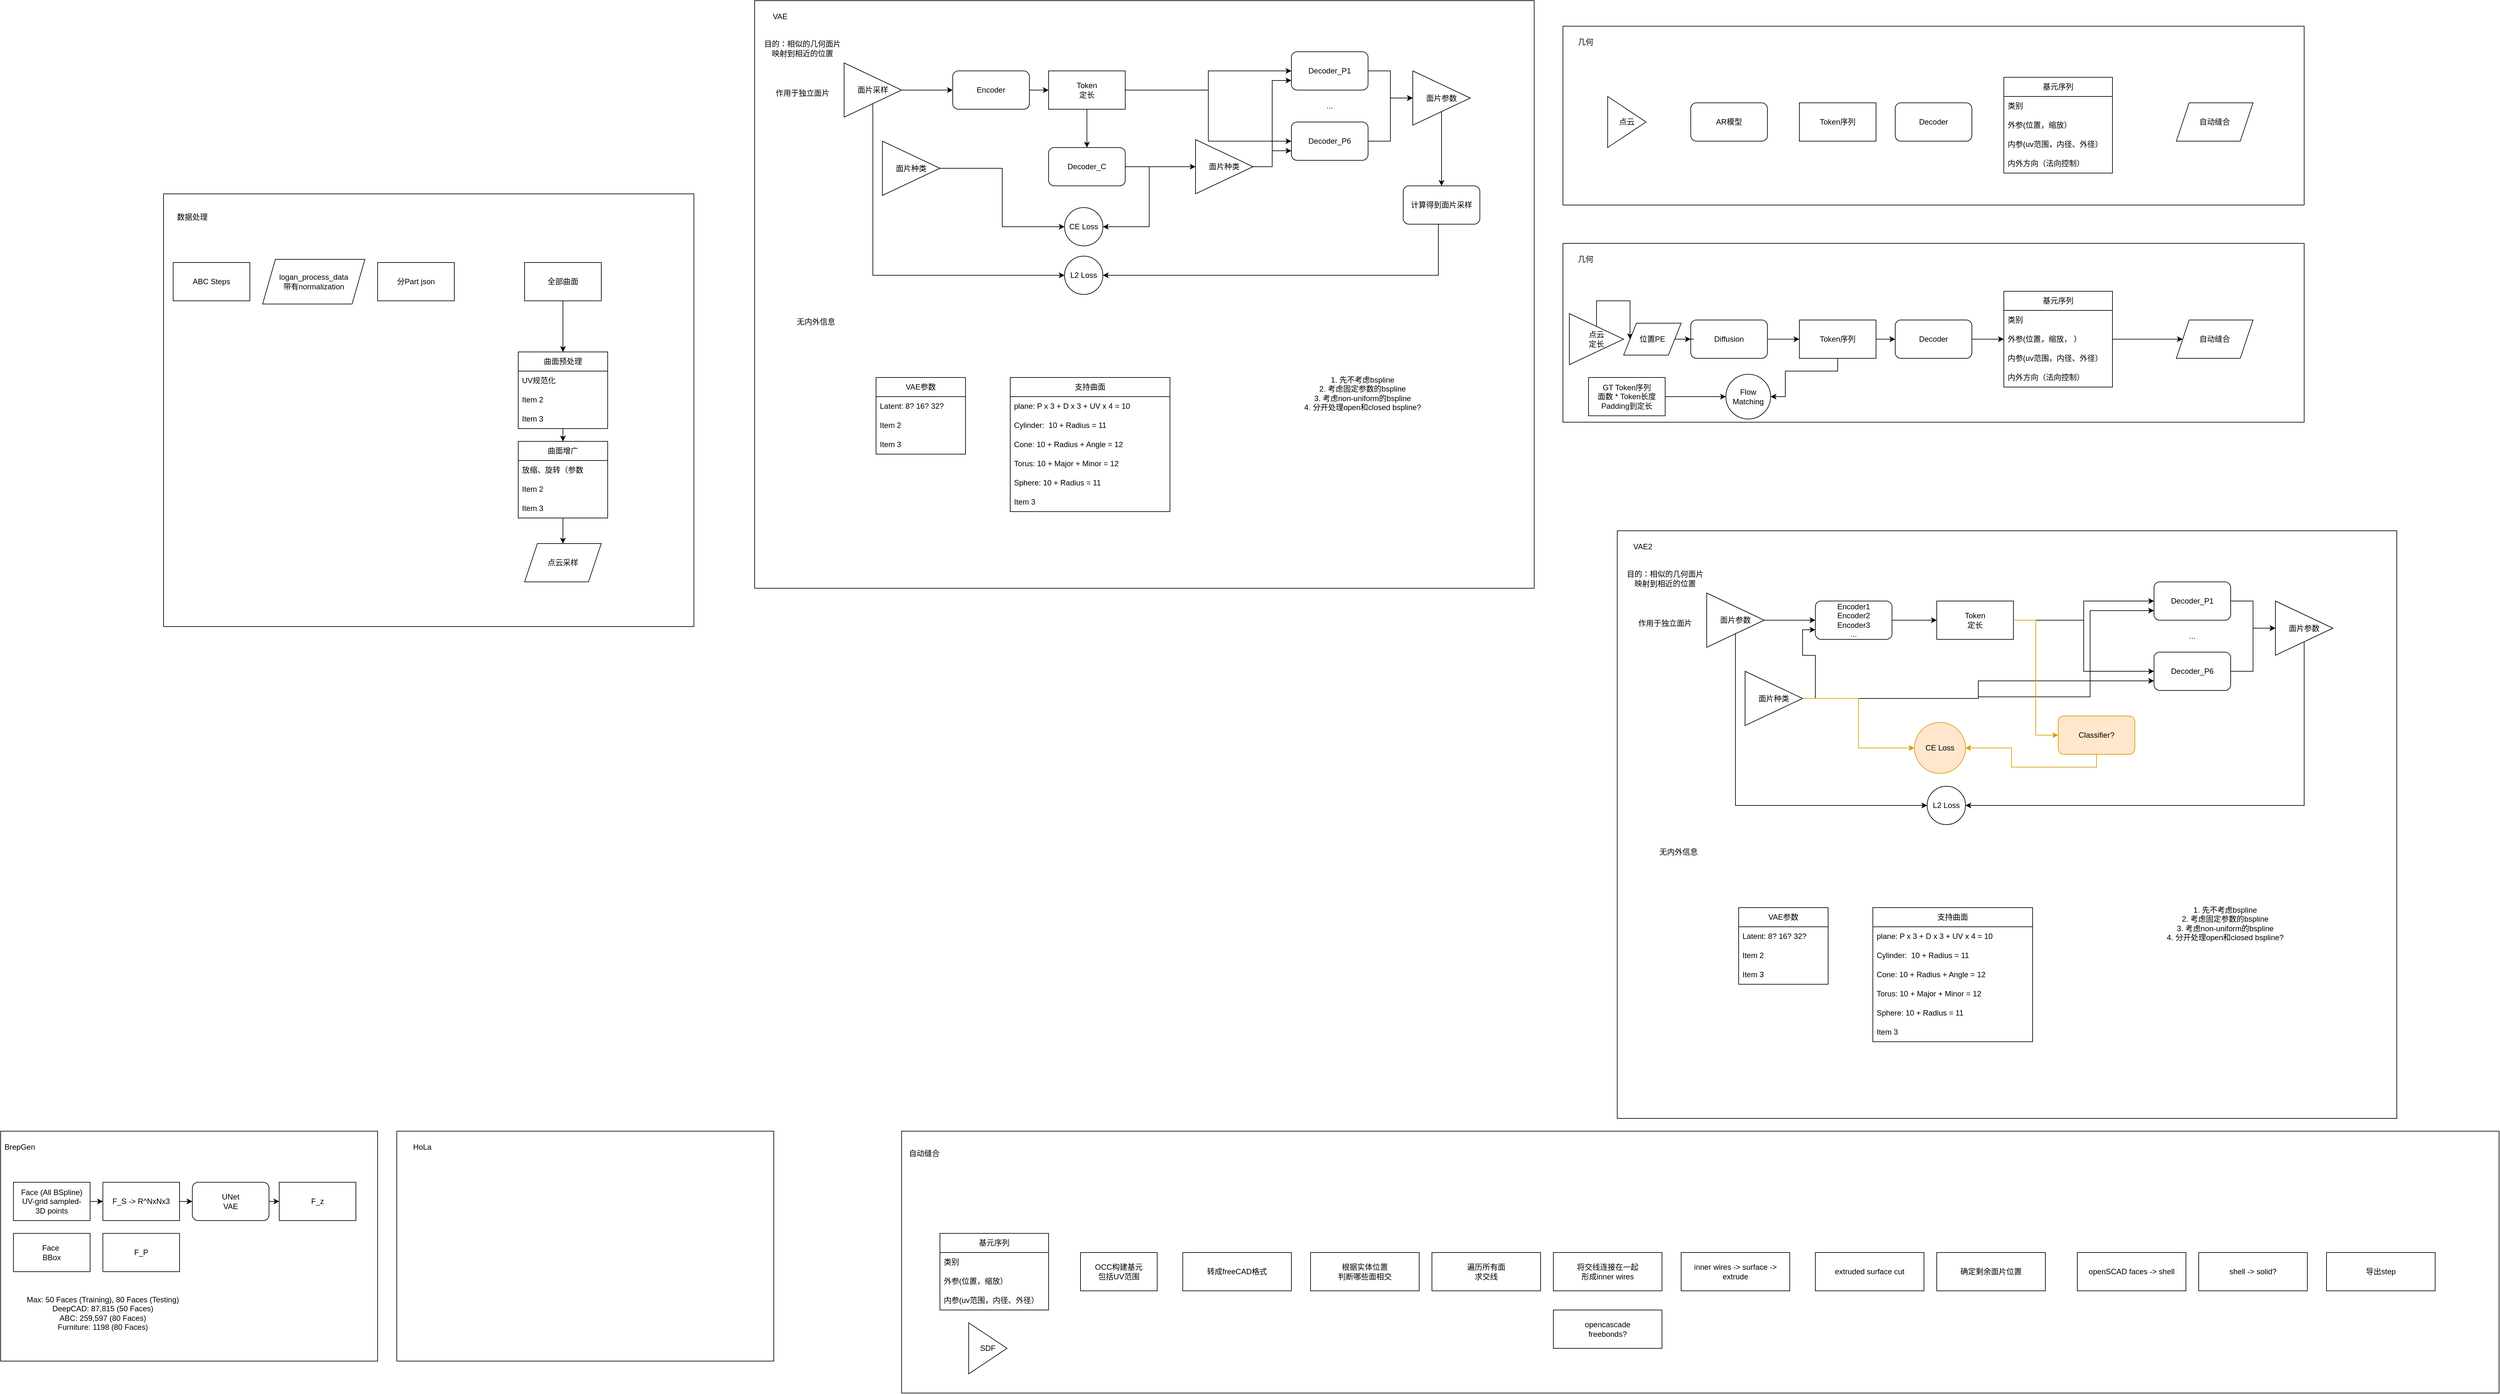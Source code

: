 <mxfile version="28.2.7">
  <diagram name="第 1 页" id="W3_UTTQ6PQ7SQEcw9UUB">
    <mxGraphModel dx="2241" dy="604" grid="1" gridSize="10" guides="1" tooltips="1" connect="1" arrows="1" fold="1" page="1" pageScale="1" pageWidth="1169" pageHeight="827" math="0" shadow="0">
      <root>
        <mxCell id="0" />
        <mxCell id="1" parent="0" />
        <mxCell id="Dz1xL2jXlpIdlorty98M-1" value="" style="rounded=0;whiteSpace=wrap;html=1;" parent="1" vertex="1">
          <mxGeometry x="330" y="1860" width="2500" height="410" as="geometry" />
        </mxCell>
        <mxCell id="BselB2HCNsnOihKKjxWQ-10" value="" style="rounded=0;whiteSpace=wrap;html=1;" parent="1" vertex="1">
          <mxGeometry x="1365" y="130" width="1160" height="280" as="geometry" />
        </mxCell>
        <mxCell id="BselB2HCNsnOihKKjxWQ-1" value="点云" style="triangle;whiteSpace=wrap;html=1;" parent="1" vertex="1">
          <mxGeometry x="1435" y="240" width="60" height="80" as="geometry" />
        </mxCell>
        <mxCell id="BselB2HCNsnOihKKjxWQ-2" value="AR模型" style="rounded=1;whiteSpace=wrap;html=1;" parent="1" vertex="1">
          <mxGeometry x="1565" y="250" width="120" height="60" as="geometry" />
        </mxCell>
        <mxCell id="BselB2HCNsnOihKKjxWQ-4" value="基元序列" style="swimlane;fontStyle=0;childLayout=stackLayout;horizontal=1;startSize=30;horizontalStack=0;resizeParent=1;resizeParentMax=0;resizeLast=0;collapsible=1;marginBottom=0;whiteSpace=wrap;html=1;swimlaneFillColor=none;" parent="1" vertex="1">
          <mxGeometry x="2055" y="210" width="170" height="150" as="geometry">
            <mxRectangle x="700" y="230" width="90" height="30" as="alternateBounds" />
          </mxGeometry>
        </mxCell>
        <mxCell id="BselB2HCNsnOihKKjxWQ-5" value="类别" style="text;strokeColor=none;fillColor=none;align=left;verticalAlign=middle;spacingLeft=4;spacingRight=4;overflow=hidden;points=[[0,0.5],[1,0.5]];portConstraint=eastwest;rotatable=0;whiteSpace=wrap;html=1;" parent="BselB2HCNsnOihKKjxWQ-4" vertex="1">
          <mxGeometry y="30" width="170" height="30" as="geometry" />
        </mxCell>
        <mxCell id="BselB2HCNsnOihKKjxWQ-6" value="外参(位置，缩放）" style="text;strokeColor=none;fillColor=none;align=left;verticalAlign=middle;spacingLeft=4;spacingRight=4;overflow=hidden;points=[[0,0.5],[1,0.5]];portConstraint=eastwest;rotatable=0;whiteSpace=wrap;html=1;" parent="BselB2HCNsnOihKKjxWQ-4" vertex="1">
          <mxGeometry y="60" width="170" height="30" as="geometry" />
        </mxCell>
        <mxCell id="BselB2HCNsnOihKKjxWQ-7" value="内参(uv范围，内径、外径）" style="text;strokeColor=none;fillColor=none;align=left;verticalAlign=middle;spacingLeft=4;spacingRight=4;overflow=hidden;points=[[0,0.5],[1,0.5]];portConstraint=eastwest;rotatable=0;whiteSpace=wrap;html=1;" parent="BselB2HCNsnOihKKjxWQ-4" vertex="1">
          <mxGeometry y="90" width="170" height="30" as="geometry" />
        </mxCell>
        <mxCell id="BselB2HCNsnOihKKjxWQ-24" value="内外方向（法向控制）" style="text;strokeColor=none;fillColor=none;align=left;verticalAlign=middle;spacingLeft=4;spacingRight=4;overflow=hidden;points=[[0,0.5],[1,0.5]];portConstraint=eastwest;rotatable=0;whiteSpace=wrap;html=1;" parent="BselB2HCNsnOihKKjxWQ-4" vertex="1">
          <mxGeometry y="120" width="170" height="30" as="geometry" />
        </mxCell>
        <mxCell id="BselB2HCNsnOihKKjxWQ-8" value="Token序列" style="whiteSpace=wrap;html=1;" parent="1" vertex="1">
          <mxGeometry x="1735" y="250" width="120" height="60" as="geometry" />
        </mxCell>
        <mxCell id="BselB2HCNsnOihKKjxWQ-9" value="Decoder" style="rounded=1;whiteSpace=wrap;html=1;" parent="1" vertex="1">
          <mxGeometry x="1885" y="250" width="120" height="60" as="geometry" />
        </mxCell>
        <mxCell id="BselB2HCNsnOihKKjxWQ-11" value="几何" style="text;html=1;align=center;verticalAlign=middle;resizable=0;points=[];autosize=1;strokeColor=none;fillColor=none;" parent="1" vertex="1">
          <mxGeometry x="1375" y="140" width="50" height="30" as="geometry" />
        </mxCell>
        <mxCell id="BselB2HCNsnOihKKjxWQ-14" value="基元序列" style="swimlane;fontStyle=0;childLayout=stackLayout;horizontal=1;startSize=30;horizontalStack=0;resizeParent=1;resizeParentMax=0;resizeLast=0;collapsible=1;marginBottom=0;whiteSpace=wrap;html=1;" parent="1" vertex="1">
          <mxGeometry x="390" y="2020" width="170" height="120" as="geometry" />
        </mxCell>
        <mxCell id="BselB2HCNsnOihKKjxWQ-15" value="类别" style="text;strokeColor=none;fillColor=none;align=left;verticalAlign=middle;spacingLeft=4;spacingRight=4;overflow=hidden;points=[[0,0.5],[1,0.5]];portConstraint=eastwest;rotatable=0;whiteSpace=wrap;html=1;" parent="BselB2HCNsnOihKKjxWQ-14" vertex="1">
          <mxGeometry y="30" width="170" height="30" as="geometry" />
        </mxCell>
        <mxCell id="BselB2HCNsnOihKKjxWQ-16" value="外参(位置，缩放）" style="text;strokeColor=none;fillColor=none;align=left;verticalAlign=middle;spacingLeft=4;spacingRight=4;overflow=hidden;points=[[0,0.5],[1,0.5]];portConstraint=eastwest;rotatable=0;whiteSpace=wrap;html=1;" parent="BselB2HCNsnOihKKjxWQ-14" vertex="1">
          <mxGeometry y="60" width="170" height="30" as="geometry" />
        </mxCell>
        <mxCell id="BselB2HCNsnOihKKjxWQ-17" value="内参(uv范围，内径、外径）" style="text;strokeColor=none;fillColor=none;align=left;verticalAlign=middle;spacingLeft=4;spacingRight=4;overflow=hidden;points=[[0,0.5],[1,0.5]];portConstraint=eastwest;rotatable=0;whiteSpace=wrap;html=1;" parent="BselB2HCNsnOihKKjxWQ-14" vertex="1">
          <mxGeometry y="90" width="170" height="30" as="geometry" />
        </mxCell>
        <mxCell id="BselB2HCNsnOihKKjxWQ-27" value="自动缝合" style="shape=parallelogram;perimeter=parallelogramPerimeter;whiteSpace=wrap;html=1;fixedSize=1;" parent="1" vertex="1">
          <mxGeometry x="2325" y="250" width="120" height="60" as="geometry" />
        </mxCell>
        <mxCell id="Dz1xL2jXlpIdlorty98M-2" value="自动缝合" style="text;html=1;align=center;verticalAlign=middle;resizable=0;points=[];autosize=1;strokeColor=none;fillColor=none;" parent="1" vertex="1">
          <mxGeometry x="330" y="1880" width="70" height="30" as="geometry" />
        </mxCell>
        <mxCell id="Dz1xL2jXlpIdlorty98M-4" value="OCC构建基元&lt;div&gt;包括UV范围&lt;/div&gt;" style="rounded=0;whiteSpace=wrap;html=1;" parent="1" vertex="1">
          <mxGeometry x="610" y="2050" width="120" height="60" as="geometry" />
        </mxCell>
        <mxCell id="Dz1xL2jXlpIdlorty98M-5" value="转成freeCAD格式" style="rounded=0;whiteSpace=wrap;html=1;" parent="1" vertex="1">
          <mxGeometry x="770" y="2050" width="170" height="60" as="geometry" />
        </mxCell>
        <mxCell id="Dz1xL2jXlpIdlorty98M-6" value="根据实体位置&lt;div&gt;判断哪些面相交&lt;/div&gt;" style="rounded=0;whiteSpace=wrap;html=1;" parent="1" vertex="1">
          <mxGeometry x="970" y="2050" width="170" height="60" as="geometry" />
        </mxCell>
        <mxCell id="Dz1xL2jXlpIdlorty98M-7" value="遍历所有面&lt;div&gt;求交线&lt;/div&gt;" style="rounded=0;whiteSpace=wrap;html=1;" parent="1" vertex="1">
          <mxGeometry x="1160" y="2050" width="170" height="60" as="geometry" />
        </mxCell>
        <mxCell id="Dz1xL2jXlpIdlorty98M-8" value="将交线连接在一起&lt;div&gt;形成inner wires&lt;/div&gt;" style="rounded=0;whiteSpace=wrap;html=1;" parent="1" vertex="1">
          <mxGeometry x="1350" y="2050" width="170" height="60" as="geometry" />
        </mxCell>
        <mxCell id="Dz1xL2jXlpIdlorty98M-9" value="openSCAD faces -&amp;gt; shell" style="rounded=0;whiteSpace=wrap;html=1;" parent="1" vertex="1">
          <mxGeometry x="2170" y="2050" width="170" height="60" as="geometry" />
        </mxCell>
        <mxCell id="Dz1xL2jXlpIdlorty98M-10" value="shell -&amp;gt; solid?" style="rounded=0;whiteSpace=wrap;html=1;" parent="1" vertex="1">
          <mxGeometry x="2360" y="2050" width="170" height="60" as="geometry" />
        </mxCell>
        <mxCell id="Dz1xL2jXlpIdlorty98M-11" value="导出step" style="rounded=0;whiteSpace=wrap;html=1;" parent="1" vertex="1">
          <mxGeometry x="2560" y="2050" width="170" height="60" as="geometry" />
        </mxCell>
        <mxCell id="43Lu1swzMmdwhKiUgGnW-1" value="inner wires -&amp;gt; surface -&amp;gt; extrude" style="rounded=0;whiteSpace=wrap;html=1;" parent="1" vertex="1">
          <mxGeometry x="1550" y="2050" width="170" height="60" as="geometry" />
        </mxCell>
        <mxCell id="43Lu1swzMmdwhKiUgGnW-2" value="extruded surface cut" style="rounded=0;whiteSpace=wrap;html=1;" parent="1" vertex="1">
          <mxGeometry x="1760" y="2050" width="170" height="60" as="geometry" />
        </mxCell>
        <mxCell id="43Lu1swzMmdwhKiUgGnW-3" value="确定剩余面片位置" style="rounded=0;whiteSpace=wrap;html=1;" parent="1" vertex="1">
          <mxGeometry x="1950" y="2050" width="170" height="60" as="geometry" />
        </mxCell>
        <mxCell id="43Lu1swzMmdwhKiUgGnW-4" value="" style="rounded=0;whiteSpace=wrap;html=1;" parent="1" vertex="1">
          <mxGeometry x="1365" y="470" width="1160" height="280" as="geometry" />
        </mxCell>
        <mxCell id="43Lu1swzMmdwhKiUgGnW-58" style="edgeStyle=orthogonalEdgeStyle;rounded=0;orthogonalLoop=1;jettySize=auto;html=1;entryX=0;entryY=0.5;entryDx=0;entryDy=0;" parent="1" source="43Lu1swzMmdwhKiUgGnW-5" target="43Lu1swzMmdwhKiUgGnW-56" edge="1">
          <mxGeometry relative="1" as="geometry" />
        </mxCell>
        <mxCell id="43Lu1swzMmdwhKiUgGnW-5" value="点云&lt;div&gt;定长&lt;/div&gt;" style="triangle;whiteSpace=wrap;html=1;" parent="1" vertex="1">
          <mxGeometry x="1375" y="580" width="85" height="80" as="geometry" />
        </mxCell>
        <mxCell id="43Lu1swzMmdwhKiUgGnW-60" style="edgeStyle=orthogonalEdgeStyle;rounded=0;orthogonalLoop=1;jettySize=auto;html=1;entryX=0;entryY=0.5;entryDx=0;entryDy=0;" parent="1" source="43Lu1swzMmdwhKiUgGnW-6" target="43Lu1swzMmdwhKiUgGnW-13" edge="1">
          <mxGeometry relative="1" as="geometry" />
        </mxCell>
        <mxCell id="43Lu1swzMmdwhKiUgGnW-6" value="Diffusion" style="rounded=1;whiteSpace=wrap;html=1;" parent="1" vertex="1">
          <mxGeometry x="1565" y="590" width="120" height="60" as="geometry" />
        </mxCell>
        <mxCell id="43Lu1swzMmdwhKiUgGnW-7" value="基元序列" style="swimlane;fontStyle=0;childLayout=stackLayout;horizontal=1;startSize=30;horizontalStack=0;resizeParent=1;resizeParentMax=0;resizeLast=0;collapsible=1;marginBottom=0;whiteSpace=wrap;html=1;swimlaneFillColor=none;" parent="1" vertex="1">
          <mxGeometry x="2055" y="545" width="170" height="150" as="geometry">
            <mxRectangle x="700" y="230" width="90" height="30" as="alternateBounds" />
          </mxGeometry>
        </mxCell>
        <mxCell id="43Lu1swzMmdwhKiUgGnW-8" value="类别" style="text;strokeColor=none;fillColor=none;align=left;verticalAlign=middle;spacingLeft=4;spacingRight=4;overflow=hidden;points=[[0,0.5],[1,0.5]];portConstraint=eastwest;rotatable=0;whiteSpace=wrap;html=1;" parent="43Lu1swzMmdwhKiUgGnW-7" vertex="1">
          <mxGeometry y="30" width="170" height="30" as="geometry" />
        </mxCell>
        <mxCell id="43Lu1swzMmdwhKiUgGnW-9" value="外参(位置，缩放， ）" style="text;strokeColor=none;fillColor=none;align=left;verticalAlign=middle;spacingLeft=4;spacingRight=4;overflow=hidden;points=[[0,0.5],[1,0.5]];portConstraint=eastwest;rotatable=0;whiteSpace=wrap;html=1;" parent="43Lu1swzMmdwhKiUgGnW-7" vertex="1">
          <mxGeometry y="60" width="170" height="30" as="geometry" />
        </mxCell>
        <mxCell id="43Lu1swzMmdwhKiUgGnW-10" value="内参(uv范围，内径、外径）" style="text;strokeColor=none;fillColor=none;align=left;verticalAlign=middle;spacingLeft=4;spacingRight=4;overflow=hidden;points=[[0,0.5],[1,0.5]];portConstraint=eastwest;rotatable=0;whiteSpace=wrap;html=1;" parent="43Lu1swzMmdwhKiUgGnW-7" vertex="1">
          <mxGeometry y="90" width="170" height="30" as="geometry" />
        </mxCell>
        <mxCell id="43Lu1swzMmdwhKiUgGnW-11" value="内外方向（法向控制）" style="text;strokeColor=none;fillColor=none;align=left;verticalAlign=middle;spacingLeft=4;spacingRight=4;overflow=hidden;points=[[0,0.5],[1,0.5]];portConstraint=eastwest;rotatable=0;whiteSpace=wrap;html=1;" parent="43Lu1swzMmdwhKiUgGnW-7" vertex="1">
          <mxGeometry y="120" width="170" height="30" as="geometry" />
        </mxCell>
        <mxCell id="43Lu1swzMmdwhKiUgGnW-55" style="edgeStyle=orthogonalEdgeStyle;rounded=0;orthogonalLoop=1;jettySize=auto;html=1;entryX=1;entryY=0.5;entryDx=0;entryDy=0;" parent="1" source="43Lu1swzMmdwhKiUgGnW-13" target="43Lu1swzMmdwhKiUgGnW-53" edge="1">
          <mxGeometry relative="1" as="geometry">
            <Array as="points">
              <mxPoint x="1795" y="670" />
              <mxPoint x="1713" y="670" />
              <mxPoint x="1713" y="710" />
            </Array>
          </mxGeometry>
        </mxCell>
        <mxCell id="43Lu1swzMmdwhKiUgGnW-61" style="edgeStyle=orthogonalEdgeStyle;rounded=0;orthogonalLoop=1;jettySize=auto;html=1;" parent="1" source="43Lu1swzMmdwhKiUgGnW-13" target="43Lu1swzMmdwhKiUgGnW-14" edge="1">
          <mxGeometry relative="1" as="geometry" />
        </mxCell>
        <mxCell id="43Lu1swzMmdwhKiUgGnW-13" value="Token序列" style="whiteSpace=wrap;html=1;" parent="1" vertex="1">
          <mxGeometry x="1735" y="590" width="120" height="60" as="geometry" />
        </mxCell>
        <mxCell id="43Lu1swzMmdwhKiUgGnW-62" style="edgeStyle=orthogonalEdgeStyle;rounded=0;orthogonalLoop=1;jettySize=auto;html=1;entryX=0;entryY=0.5;entryDx=0;entryDy=0;" parent="1" source="43Lu1swzMmdwhKiUgGnW-14" target="43Lu1swzMmdwhKiUgGnW-9" edge="1">
          <mxGeometry relative="1" as="geometry" />
        </mxCell>
        <mxCell id="43Lu1swzMmdwhKiUgGnW-14" value="Decoder" style="rounded=1;whiteSpace=wrap;html=1;" parent="1" vertex="1">
          <mxGeometry x="1885" y="590" width="120" height="60" as="geometry" />
        </mxCell>
        <mxCell id="43Lu1swzMmdwhKiUgGnW-15" value="几何" style="text;html=1;align=center;verticalAlign=middle;resizable=0;points=[];autosize=1;strokeColor=none;fillColor=none;" parent="1" vertex="1">
          <mxGeometry x="1375" y="480" width="50" height="30" as="geometry" />
        </mxCell>
        <mxCell id="43Lu1swzMmdwhKiUgGnW-16" value="自动缝合" style="shape=parallelogram;perimeter=parallelogramPerimeter;whiteSpace=wrap;html=1;fixedSize=1;" parent="1" vertex="1">
          <mxGeometry x="2325" y="590" width="120" height="60" as="geometry" />
        </mxCell>
        <mxCell id="43Lu1swzMmdwhKiUgGnW-17" value="" style="rounded=0;whiteSpace=wrap;html=1;" parent="1" vertex="1">
          <mxGeometry x="100" y="90" width="1220" height="920" as="geometry" />
        </mxCell>
        <mxCell id="43Lu1swzMmdwhKiUgGnW-18" value="VAE" style="text;html=1;whiteSpace=wrap;strokeColor=none;fillColor=none;align=center;verticalAlign=middle;rounded=0;" parent="1" vertex="1">
          <mxGeometry x="110" y="100" width="60" height="30" as="geometry" />
        </mxCell>
        <mxCell id="43Lu1swzMmdwhKiUgGnW-19" value="目的：相似的几何面片映射到相近的位置" style="text;html=1;whiteSpace=wrap;strokeColor=none;fillColor=none;align=center;verticalAlign=middle;rounded=0;" parent="1" vertex="1">
          <mxGeometry x="110" y="150" width="130" height="30" as="geometry" />
        </mxCell>
        <mxCell id="43Lu1swzMmdwhKiUgGnW-20" value="作用于独立面片" style="text;html=1;whiteSpace=wrap;strokeColor=none;fillColor=none;align=center;verticalAlign=middle;rounded=0;" parent="1" vertex="1">
          <mxGeometry x="110" y="220" width="130" height="30" as="geometry" />
        </mxCell>
        <mxCell id="43Lu1swzMmdwhKiUgGnW-43" style="edgeStyle=orthogonalEdgeStyle;rounded=0;orthogonalLoop=1;jettySize=auto;html=1;entryX=0;entryY=0.5;entryDx=0;entryDy=0;" parent="1" source="43Lu1swzMmdwhKiUgGnW-21" target="43Lu1swzMmdwhKiUgGnW-23" edge="1">
          <mxGeometry relative="1" as="geometry" />
        </mxCell>
        <mxCell id="43Lu1swzMmdwhKiUgGnW-48" style="edgeStyle=orthogonalEdgeStyle;rounded=0;orthogonalLoop=1;jettySize=auto;html=1;entryX=0;entryY=0.5;entryDx=0;entryDy=0;" parent="1" source="43Lu1swzMmdwhKiUgGnW-21" target="43Lu1swzMmdwhKiUgGnW-47" edge="1">
          <mxGeometry relative="1" as="geometry">
            <Array as="points">
              <mxPoint x="285" y="520" />
            </Array>
          </mxGeometry>
        </mxCell>
        <mxCell id="43Lu1swzMmdwhKiUgGnW-21" value="面片采样" style="triangle;whiteSpace=wrap;html=1;" parent="1" vertex="1">
          <mxGeometry x="240" y="187.5" width="90" height="85" as="geometry" />
        </mxCell>
        <mxCell id="43Lu1swzMmdwhKiUgGnW-45" style="edgeStyle=orthogonalEdgeStyle;rounded=0;orthogonalLoop=1;jettySize=auto;html=1;entryX=0;entryY=0.5;entryDx=0;entryDy=0;" parent="1" source="43Lu1swzMmdwhKiUgGnW-22" target="43Lu1swzMmdwhKiUgGnW-44" edge="1">
          <mxGeometry relative="1" as="geometry" />
        </mxCell>
        <mxCell id="43Lu1swzMmdwhKiUgGnW-22" value="面片种类" style="triangle;whiteSpace=wrap;html=1;" parent="1" vertex="1">
          <mxGeometry x="300" y="310" width="90" height="85" as="geometry" />
        </mxCell>
        <mxCell id="43Lu1swzMmdwhKiUgGnW-51" style="edgeStyle=orthogonalEdgeStyle;rounded=0;orthogonalLoop=1;jettySize=auto;html=1;exitX=1;exitY=0.5;exitDx=0;exitDy=0;entryX=0;entryY=0.5;entryDx=0;entryDy=0;" parent="1" source="43Lu1swzMmdwhKiUgGnW-23" target="43Lu1swzMmdwhKiUgGnW-24" edge="1">
          <mxGeometry relative="1" as="geometry" />
        </mxCell>
        <mxCell id="43Lu1swzMmdwhKiUgGnW-23" value="Encoder" style="rounded=1;whiteSpace=wrap;html=1;" parent="1" vertex="1">
          <mxGeometry x="410" y="200" width="120" height="60" as="geometry" />
        </mxCell>
        <mxCell id="43Lu1swzMmdwhKiUgGnW-34" style="edgeStyle=orthogonalEdgeStyle;rounded=0;orthogonalLoop=1;jettySize=auto;html=1;" parent="1" source="43Lu1swzMmdwhKiUgGnW-24" target="43Lu1swzMmdwhKiUgGnW-25" edge="1">
          <mxGeometry relative="1" as="geometry" />
        </mxCell>
        <mxCell id="43Lu1swzMmdwhKiUgGnW-35" style="edgeStyle=orthogonalEdgeStyle;rounded=0;orthogonalLoop=1;jettySize=auto;html=1;entryX=0;entryY=0.5;entryDx=0;entryDy=0;" parent="1" source="43Lu1swzMmdwhKiUgGnW-24" target="43Lu1swzMmdwhKiUgGnW-31" edge="1">
          <mxGeometry relative="1" as="geometry" />
        </mxCell>
        <mxCell id="43Lu1swzMmdwhKiUgGnW-36" style="edgeStyle=orthogonalEdgeStyle;rounded=0;orthogonalLoop=1;jettySize=auto;html=1;entryX=0;entryY=0.5;entryDx=0;entryDy=0;" parent="1" source="43Lu1swzMmdwhKiUgGnW-24" target="43Lu1swzMmdwhKiUgGnW-32" edge="1">
          <mxGeometry relative="1" as="geometry" />
        </mxCell>
        <mxCell id="43Lu1swzMmdwhKiUgGnW-24" value="Token&lt;div&gt;定长&lt;/div&gt;" style="rounded=0;whiteSpace=wrap;html=1;" parent="1" vertex="1">
          <mxGeometry x="560" y="200" width="120" height="60" as="geometry" />
        </mxCell>
        <mxCell id="43Lu1swzMmdwhKiUgGnW-30" style="edgeStyle=orthogonalEdgeStyle;rounded=0;orthogonalLoop=1;jettySize=auto;html=1;entryX=0;entryY=0.5;entryDx=0;entryDy=0;" parent="1" source="43Lu1swzMmdwhKiUgGnW-25" target="43Lu1swzMmdwhKiUgGnW-28" edge="1">
          <mxGeometry relative="1" as="geometry" />
        </mxCell>
        <mxCell id="43Lu1swzMmdwhKiUgGnW-25" value="Decoder_C" style="rounded=1;whiteSpace=wrap;html=1;" parent="1" vertex="1">
          <mxGeometry x="560" y="320" width="120" height="60" as="geometry" />
        </mxCell>
        <mxCell id="43Lu1swzMmdwhKiUgGnW-42" style="edgeStyle=orthogonalEdgeStyle;rounded=0;orthogonalLoop=1;jettySize=auto;html=1;" parent="1" source="43Lu1swzMmdwhKiUgGnW-27" target="43Lu1swzMmdwhKiUgGnW-29" edge="1">
          <mxGeometry relative="1" as="geometry" />
        </mxCell>
        <mxCell id="43Lu1swzMmdwhKiUgGnW-27" value="面片参数" style="triangle;whiteSpace=wrap;html=1;" parent="1" vertex="1">
          <mxGeometry x="1130" y="200" width="90" height="85" as="geometry" />
        </mxCell>
        <mxCell id="43Lu1swzMmdwhKiUgGnW-37" style="edgeStyle=orthogonalEdgeStyle;rounded=0;orthogonalLoop=1;jettySize=auto;html=1;entryX=0;entryY=0.75;entryDx=0;entryDy=0;" parent="1" source="43Lu1swzMmdwhKiUgGnW-28" target="43Lu1swzMmdwhKiUgGnW-32" edge="1">
          <mxGeometry relative="1" as="geometry" />
        </mxCell>
        <mxCell id="43Lu1swzMmdwhKiUgGnW-38" style="edgeStyle=orthogonalEdgeStyle;rounded=0;orthogonalLoop=1;jettySize=auto;html=1;entryX=0;entryY=0.75;entryDx=0;entryDy=0;" parent="1" source="43Lu1swzMmdwhKiUgGnW-28" target="43Lu1swzMmdwhKiUgGnW-31" edge="1">
          <mxGeometry relative="1" as="geometry" />
        </mxCell>
        <mxCell id="43Lu1swzMmdwhKiUgGnW-46" style="edgeStyle=orthogonalEdgeStyle;rounded=0;orthogonalLoop=1;jettySize=auto;html=1;entryX=1;entryY=0.5;entryDx=0;entryDy=0;" parent="1" source="43Lu1swzMmdwhKiUgGnW-28" target="43Lu1swzMmdwhKiUgGnW-44" edge="1">
          <mxGeometry relative="1" as="geometry" />
        </mxCell>
        <mxCell id="43Lu1swzMmdwhKiUgGnW-28" value="面片种类" style="triangle;whiteSpace=wrap;html=1;" parent="1" vertex="1">
          <mxGeometry x="790" y="307.5" width="90" height="85" as="geometry" />
        </mxCell>
        <mxCell id="43Lu1swzMmdwhKiUgGnW-49" style="edgeStyle=orthogonalEdgeStyle;rounded=0;orthogonalLoop=1;jettySize=auto;html=1;entryX=1;entryY=0.5;entryDx=0;entryDy=0;exitX=0.5;exitY=1;exitDx=0;exitDy=0;" parent="1" source="43Lu1swzMmdwhKiUgGnW-29" target="43Lu1swzMmdwhKiUgGnW-47" edge="1">
          <mxGeometry relative="1" as="geometry">
            <Array as="points">
              <mxPoint x="1170" y="440" />
              <mxPoint x="1170" y="520" />
            </Array>
          </mxGeometry>
        </mxCell>
        <mxCell id="43Lu1swzMmdwhKiUgGnW-29" value="计算得到面片采样" style="rounded=1;whiteSpace=wrap;html=1;" parent="1" vertex="1">
          <mxGeometry x="1115" y="380" width="120" height="60" as="geometry" />
        </mxCell>
        <mxCell id="43Lu1swzMmdwhKiUgGnW-39" style="edgeStyle=orthogonalEdgeStyle;rounded=0;orthogonalLoop=1;jettySize=auto;html=1;entryX=0;entryY=0.5;entryDx=0;entryDy=0;" parent="1" source="43Lu1swzMmdwhKiUgGnW-31" target="43Lu1swzMmdwhKiUgGnW-27" edge="1">
          <mxGeometry relative="1" as="geometry" />
        </mxCell>
        <mxCell id="43Lu1swzMmdwhKiUgGnW-31" value="Decoder_P1" style="rounded=1;whiteSpace=wrap;html=1;" parent="1" vertex="1">
          <mxGeometry x="940" y="170" width="120" height="60" as="geometry" />
        </mxCell>
        <mxCell id="43Lu1swzMmdwhKiUgGnW-41" style="edgeStyle=orthogonalEdgeStyle;rounded=0;orthogonalLoop=1;jettySize=auto;html=1;entryX=0;entryY=0.5;entryDx=0;entryDy=0;" parent="1" source="43Lu1swzMmdwhKiUgGnW-32" target="43Lu1swzMmdwhKiUgGnW-27" edge="1">
          <mxGeometry relative="1" as="geometry" />
        </mxCell>
        <mxCell id="43Lu1swzMmdwhKiUgGnW-32" value="Decoder_P6" style="rounded=1;whiteSpace=wrap;html=1;" parent="1" vertex="1">
          <mxGeometry x="940" y="280" width="120" height="60" as="geometry" />
        </mxCell>
        <mxCell id="43Lu1swzMmdwhKiUgGnW-44" value="CE Loss" style="ellipse;whiteSpace=wrap;html=1;aspect=fixed;" parent="1" vertex="1">
          <mxGeometry x="585" y="414" width="60" height="60" as="geometry" />
        </mxCell>
        <mxCell id="43Lu1swzMmdwhKiUgGnW-47" value="L2 Loss" style="ellipse;whiteSpace=wrap;html=1;aspect=fixed;" parent="1" vertex="1">
          <mxGeometry x="585" y="490" width="60" height="60" as="geometry" />
        </mxCell>
        <mxCell id="43Lu1swzMmdwhKiUgGnW-50" value="..." style="text;html=1;whiteSpace=wrap;strokeColor=none;fillColor=none;align=center;verticalAlign=middle;rounded=0;" parent="1" vertex="1">
          <mxGeometry x="970" y="240" width="60" height="30" as="geometry" />
        </mxCell>
        <mxCell id="43Lu1swzMmdwhKiUgGnW-54" style="edgeStyle=orthogonalEdgeStyle;rounded=0;orthogonalLoop=1;jettySize=auto;html=1;entryX=0;entryY=0.5;entryDx=0;entryDy=0;" parent="1" source="43Lu1swzMmdwhKiUgGnW-52" target="43Lu1swzMmdwhKiUgGnW-53" edge="1">
          <mxGeometry relative="1" as="geometry" />
        </mxCell>
        <mxCell id="43Lu1swzMmdwhKiUgGnW-52" value="GT Token序列&lt;div&gt;面数 * Token长度&lt;/div&gt;&lt;div&gt;Padding到定长&lt;/div&gt;" style="whiteSpace=wrap;html=1;" parent="1" vertex="1">
          <mxGeometry x="1405" y="680" width="120" height="60" as="geometry" />
        </mxCell>
        <mxCell id="43Lu1swzMmdwhKiUgGnW-53" value="Flow Matching" style="ellipse;whiteSpace=wrap;html=1;aspect=fixed;" parent="1" vertex="1">
          <mxGeometry x="1620" y="675" width="70" height="70" as="geometry" />
        </mxCell>
        <mxCell id="43Lu1swzMmdwhKiUgGnW-59" style="edgeStyle=orthogonalEdgeStyle;rounded=0;orthogonalLoop=1;jettySize=auto;html=1;entryX=0;entryY=0.5;entryDx=0;entryDy=0;" parent="1" source="43Lu1swzMmdwhKiUgGnW-56" target="43Lu1swzMmdwhKiUgGnW-6" edge="1">
          <mxGeometry relative="1" as="geometry" />
        </mxCell>
        <mxCell id="43Lu1swzMmdwhKiUgGnW-56" value="位置PE" style="shape=parallelogram;perimeter=parallelogramPerimeter;whiteSpace=wrap;html=1;fixedSize=1;" parent="1" vertex="1">
          <mxGeometry x="1460" y="595" width="90" height="50" as="geometry" />
        </mxCell>
        <mxCell id="43Lu1swzMmdwhKiUgGnW-63" style="edgeStyle=orthogonalEdgeStyle;rounded=0;orthogonalLoop=1;jettySize=auto;html=1;entryX=0;entryY=0.5;entryDx=0;entryDy=0;" parent="1" source="43Lu1swzMmdwhKiUgGnW-9" target="43Lu1swzMmdwhKiUgGnW-16" edge="1">
          <mxGeometry relative="1" as="geometry" />
        </mxCell>
        <mxCell id="43Lu1swzMmdwhKiUgGnW-64" value="" style="rounded=0;whiteSpace=wrap;html=1;" parent="1" vertex="1">
          <mxGeometry x="-825" y="392.5" width="830" height="677.5" as="geometry" />
        </mxCell>
        <mxCell id="43Lu1swzMmdwhKiUgGnW-65" value="数据处理" style="text;html=1;whiteSpace=wrap;strokeColor=none;fillColor=none;align=center;verticalAlign=middle;rounded=0;" parent="1" vertex="1">
          <mxGeometry x="-810" y="414" width="60" height="30" as="geometry" />
        </mxCell>
        <mxCell id="43Lu1swzMmdwhKiUgGnW-67" value="ABC Steps" style="rounded=0;whiteSpace=wrap;html=1;" parent="1" vertex="1">
          <mxGeometry x="-810" y="500" width="120" height="60" as="geometry" />
        </mxCell>
        <mxCell id="43Lu1swzMmdwhKiUgGnW-69" value="分Part json" style="rounded=0;whiteSpace=wrap;html=1;" parent="1" vertex="1">
          <mxGeometry x="-490" y="500" width="120" height="60" as="geometry" />
        </mxCell>
        <mxCell id="43Lu1swzMmdwhKiUgGnW-70" value="logan_process_data&lt;div&gt;带有normalization&lt;/div&gt;" style="shape=parallelogram;perimeter=parallelogramPerimeter;whiteSpace=wrap;html=1;fixedSize=1;" parent="1" vertex="1">
          <mxGeometry x="-670" y="495" width="160" height="70" as="geometry" />
        </mxCell>
        <mxCell id="B5U5yGVDHDwsdHzPgw3j-2" style="edgeStyle=orthogonalEdgeStyle;rounded=0;orthogonalLoop=1;jettySize=auto;html=1;entryX=0.5;entryY=0;entryDx=0;entryDy=0;" parent="1" source="43Lu1swzMmdwhKiUgGnW-71" target="43Lu1swzMmdwhKiUgGnW-72" edge="1">
          <mxGeometry relative="1" as="geometry" />
        </mxCell>
        <mxCell id="43Lu1swzMmdwhKiUgGnW-71" value="全部曲面" style="rounded=0;whiteSpace=wrap;html=1;" parent="1" vertex="1">
          <mxGeometry x="-260" y="500" width="120" height="60" as="geometry" />
        </mxCell>
        <mxCell id="B5U5yGVDHDwsdHzPgw3j-7" style="edgeStyle=orthogonalEdgeStyle;rounded=0;orthogonalLoop=1;jettySize=auto;html=1;" parent="1" source="43Lu1swzMmdwhKiUgGnW-72" target="B5U5yGVDHDwsdHzPgw3j-3" edge="1">
          <mxGeometry relative="1" as="geometry" />
        </mxCell>
        <mxCell id="43Lu1swzMmdwhKiUgGnW-72" value="曲面预处理" style="swimlane;fontStyle=0;childLayout=stackLayout;horizontal=1;startSize=30;horizontalStack=0;resizeParent=1;resizeParentMax=0;resizeLast=0;collapsible=1;marginBottom=0;whiteSpace=wrap;html=1;" parent="1" vertex="1">
          <mxGeometry x="-270" y="640" width="140" height="120" as="geometry" />
        </mxCell>
        <mxCell id="43Lu1swzMmdwhKiUgGnW-73" value="UV规范化" style="text;strokeColor=none;fillColor=none;align=left;verticalAlign=middle;spacingLeft=4;spacingRight=4;overflow=hidden;points=[[0,0.5],[1,0.5]];portConstraint=eastwest;rotatable=0;whiteSpace=wrap;html=1;" parent="43Lu1swzMmdwhKiUgGnW-72" vertex="1">
          <mxGeometry y="30" width="140" height="30" as="geometry" />
        </mxCell>
        <mxCell id="43Lu1swzMmdwhKiUgGnW-74" value="Item 2" style="text;strokeColor=none;fillColor=none;align=left;verticalAlign=middle;spacingLeft=4;spacingRight=4;overflow=hidden;points=[[0,0.5],[1,0.5]];portConstraint=eastwest;rotatable=0;whiteSpace=wrap;html=1;" parent="43Lu1swzMmdwhKiUgGnW-72" vertex="1">
          <mxGeometry y="60" width="140" height="30" as="geometry" />
        </mxCell>
        <mxCell id="43Lu1swzMmdwhKiUgGnW-75" value="Item 3" style="text;strokeColor=none;fillColor=none;align=left;verticalAlign=middle;spacingLeft=4;spacingRight=4;overflow=hidden;points=[[0,0.5],[1,0.5]];portConstraint=eastwest;rotatable=0;whiteSpace=wrap;html=1;" parent="43Lu1swzMmdwhKiUgGnW-72" vertex="1">
          <mxGeometry y="90" width="140" height="30" as="geometry" />
        </mxCell>
        <mxCell id="43Lu1swzMmdwhKiUgGnW-76" value="VAE参数" style="swimlane;fontStyle=0;childLayout=stackLayout;horizontal=1;startSize=30;horizontalStack=0;resizeParent=1;resizeParentMax=0;resizeLast=0;collapsible=1;marginBottom=0;whiteSpace=wrap;html=1;" parent="1" vertex="1">
          <mxGeometry x="290" y="680" width="140" height="120" as="geometry" />
        </mxCell>
        <mxCell id="43Lu1swzMmdwhKiUgGnW-77" value="Latent: 8? 16? 32?" style="text;strokeColor=none;fillColor=none;align=left;verticalAlign=middle;spacingLeft=4;spacingRight=4;overflow=hidden;points=[[0,0.5],[1,0.5]];portConstraint=eastwest;rotatable=0;whiteSpace=wrap;html=1;" parent="43Lu1swzMmdwhKiUgGnW-76" vertex="1">
          <mxGeometry y="30" width="140" height="30" as="geometry" />
        </mxCell>
        <mxCell id="43Lu1swzMmdwhKiUgGnW-78" value="Item 2" style="text;strokeColor=none;fillColor=none;align=left;verticalAlign=middle;spacingLeft=4;spacingRight=4;overflow=hidden;points=[[0,0.5],[1,0.5]];portConstraint=eastwest;rotatable=0;whiteSpace=wrap;html=1;" parent="43Lu1swzMmdwhKiUgGnW-76" vertex="1">
          <mxGeometry y="60" width="140" height="30" as="geometry" />
        </mxCell>
        <mxCell id="43Lu1swzMmdwhKiUgGnW-79" value="Item 3" style="text;strokeColor=none;fillColor=none;align=left;verticalAlign=middle;spacingLeft=4;spacingRight=4;overflow=hidden;points=[[0,0.5],[1,0.5]];portConstraint=eastwest;rotatable=0;whiteSpace=wrap;html=1;" parent="43Lu1swzMmdwhKiUgGnW-76" vertex="1">
          <mxGeometry y="90" width="140" height="30" as="geometry" />
        </mxCell>
        <mxCell id="43Lu1swzMmdwhKiUgGnW-80" value="支持曲面" style="swimlane;fontStyle=0;childLayout=stackLayout;horizontal=1;startSize=30;horizontalStack=0;resizeParent=1;resizeParentMax=0;resizeLast=0;collapsible=1;marginBottom=0;whiteSpace=wrap;html=1;" parent="1" vertex="1">
          <mxGeometry x="500" y="680" width="250" height="210" as="geometry" />
        </mxCell>
        <mxCell id="43Lu1swzMmdwhKiUgGnW-81" value="plane: P x 3 + D x 3 + UV x 4 = 10" style="text;strokeColor=none;fillColor=none;align=left;verticalAlign=middle;spacingLeft=4;spacingRight=4;overflow=hidden;points=[[0,0.5],[1,0.5]];portConstraint=eastwest;rotatable=0;whiteSpace=wrap;html=1;" parent="43Lu1swzMmdwhKiUgGnW-80" vertex="1">
          <mxGeometry y="30" width="250" height="30" as="geometry" />
        </mxCell>
        <mxCell id="43Lu1swzMmdwhKiUgGnW-82" value="Cylinder:&amp;nbsp; 10 + Radius = 11" style="text;strokeColor=none;fillColor=none;align=left;verticalAlign=middle;spacingLeft=4;spacingRight=4;overflow=hidden;points=[[0,0.5],[1,0.5]];portConstraint=eastwest;rotatable=0;whiteSpace=wrap;html=1;" parent="43Lu1swzMmdwhKiUgGnW-80" vertex="1">
          <mxGeometry y="60" width="250" height="30" as="geometry" />
        </mxCell>
        <mxCell id="43Lu1swzMmdwhKiUgGnW-83" value="Cone: 10 + Radius + Angle = 12" style="text;strokeColor=none;fillColor=none;align=left;verticalAlign=middle;spacingLeft=4;spacingRight=4;overflow=hidden;points=[[0,0.5],[1,0.5]];portConstraint=eastwest;rotatable=0;whiteSpace=wrap;html=1;" parent="43Lu1swzMmdwhKiUgGnW-80" vertex="1">
          <mxGeometry y="90" width="250" height="30" as="geometry" />
        </mxCell>
        <mxCell id="43Lu1swzMmdwhKiUgGnW-90" value="Torus: 10 + Major + Minor = 12" style="text;strokeColor=none;fillColor=none;align=left;verticalAlign=middle;spacingLeft=4;spacingRight=4;overflow=hidden;points=[[0,0.5],[1,0.5]];portConstraint=eastwest;rotatable=0;whiteSpace=wrap;html=1;" parent="43Lu1swzMmdwhKiUgGnW-80" vertex="1">
          <mxGeometry y="120" width="250" height="30" as="geometry" />
        </mxCell>
        <mxCell id="43Lu1swzMmdwhKiUgGnW-91" value="Sphere: 10 + Radius = 11" style="text;strokeColor=none;fillColor=none;align=left;verticalAlign=middle;spacingLeft=4;spacingRight=4;overflow=hidden;points=[[0,0.5],[1,0.5]];portConstraint=eastwest;rotatable=0;whiteSpace=wrap;html=1;" parent="43Lu1swzMmdwhKiUgGnW-80" vertex="1">
          <mxGeometry y="150" width="250" height="30" as="geometry" />
        </mxCell>
        <mxCell id="43Lu1swzMmdwhKiUgGnW-92" value="Item 3" style="text;strokeColor=none;fillColor=none;align=left;verticalAlign=middle;spacingLeft=4;spacingRight=4;overflow=hidden;points=[[0,0.5],[1,0.5]];portConstraint=eastwest;rotatable=0;whiteSpace=wrap;html=1;" parent="43Lu1swzMmdwhKiUgGnW-80" vertex="1">
          <mxGeometry y="180" width="250" height="30" as="geometry" />
        </mxCell>
        <mxCell id="43Lu1swzMmdwhKiUgGnW-84" value="无内外信息&lt;div&gt;&lt;br&gt;&lt;/div&gt;" style="text;strokeColor=none;fillColor=none;align=left;verticalAlign=middle;spacingLeft=4;spacingRight=4;overflow=hidden;points=[[0,0.5],[1,0.5]];portConstraint=eastwest;rotatable=0;whiteSpace=wrap;html=1;" parent="1" vertex="1">
          <mxGeometry x="160" y="550" width="80" height="100" as="geometry" />
        </mxCell>
        <mxCell id="43Lu1swzMmdwhKiUgGnW-85" value="1. 先不考虑bspline&lt;div&gt;2. 考虑固定参数的bspline&lt;/div&gt;&lt;div&gt;3. 考虑non-uniform的bspline&lt;/div&gt;&lt;div&gt;4. 分开处理open和closed bspline?&lt;/div&gt;" style="text;html=1;whiteSpace=wrap;strokeColor=none;fillColor=none;align=center;verticalAlign=middle;rounded=0;" parent="1" vertex="1">
          <mxGeometry x="934" y="650" width="235" height="110" as="geometry" />
        </mxCell>
        <mxCell id="iZ9JB_q65Qv8qcF91Kse-3" style="edgeStyle=orthogonalEdgeStyle;rounded=0;orthogonalLoop=1;jettySize=auto;html=1;entryX=0.5;entryY=0;entryDx=0;entryDy=0;" edge="1" parent="1" source="B5U5yGVDHDwsdHzPgw3j-3" target="iZ9JB_q65Qv8qcF91Kse-2">
          <mxGeometry relative="1" as="geometry" />
        </mxCell>
        <mxCell id="B5U5yGVDHDwsdHzPgw3j-3" value="曲面增广" style="swimlane;fontStyle=0;childLayout=stackLayout;horizontal=1;startSize=30;horizontalStack=0;resizeParent=1;resizeParentMax=0;resizeLast=0;collapsible=1;marginBottom=0;whiteSpace=wrap;html=1;" parent="1" vertex="1">
          <mxGeometry x="-270" y="780" width="140" height="120" as="geometry" />
        </mxCell>
        <mxCell id="B5U5yGVDHDwsdHzPgw3j-4" value="放缩、旋转（参数" style="text;strokeColor=none;fillColor=none;align=left;verticalAlign=middle;spacingLeft=4;spacingRight=4;overflow=hidden;points=[[0,0.5],[1,0.5]];portConstraint=eastwest;rotatable=0;whiteSpace=wrap;html=1;" parent="B5U5yGVDHDwsdHzPgw3j-3" vertex="1">
          <mxGeometry y="30" width="140" height="30" as="geometry" />
        </mxCell>
        <mxCell id="B5U5yGVDHDwsdHzPgw3j-5" value="Item 2" style="text;strokeColor=none;fillColor=none;align=left;verticalAlign=middle;spacingLeft=4;spacingRight=4;overflow=hidden;points=[[0,0.5],[1,0.5]];portConstraint=eastwest;rotatable=0;whiteSpace=wrap;html=1;" parent="B5U5yGVDHDwsdHzPgw3j-3" vertex="1">
          <mxGeometry y="60" width="140" height="30" as="geometry" />
        </mxCell>
        <mxCell id="B5U5yGVDHDwsdHzPgw3j-6" value="Item 3" style="text;strokeColor=none;fillColor=none;align=left;verticalAlign=middle;spacingLeft=4;spacingRight=4;overflow=hidden;points=[[0,0.5],[1,0.5]];portConstraint=eastwest;rotatable=0;whiteSpace=wrap;html=1;" parent="B5U5yGVDHDwsdHzPgw3j-3" vertex="1">
          <mxGeometry y="90" width="140" height="30" as="geometry" />
        </mxCell>
        <mxCell id="iZ9JB_q65Qv8qcF91Kse-1" value="opencascade&lt;div&gt;freebonds?&lt;/div&gt;" style="rounded=0;whiteSpace=wrap;html=1;" vertex="1" parent="1">
          <mxGeometry x="1350" y="2140" width="170" height="60" as="geometry" />
        </mxCell>
        <mxCell id="iZ9JB_q65Qv8qcF91Kse-2" value="点云采样" style="shape=parallelogram;perimeter=parallelogramPerimeter;whiteSpace=wrap;html=1;fixedSize=1;" vertex="1" parent="1">
          <mxGeometry x="-260" y="940" width="120" height="60" as="geometry" />
        </mxCell>
        <mxCell id="iZ9JB_q65Qv8qcF91Kse-4" value="" style="rounded=0;whiteSpace=wrap;html=1;" vertex="1" parent="1">
          <mxGeometry x="-1080" y="1860" width="590" height="360" as="geometry" />
        </mxCell>
        <mxCell id="iZ9JB_q65Qv8qcF91Kse-5" value="BrepGen" style="text;html=1;whiteSpace=wrap;strokeColor=none;fillColor=none;align=center;verticalAlign=middle;rounded=0;" vertex="1" parent="1">
          <mxGeometry x="-1080" y="1870" width="60" height="30" as="geometry" />
        </mxCell>
        <mxCell id="iZ9JB_q65Qv8qcF91Kse-12" style="edgeStyle=orthogonalEdgeStyle;rounded=0;orthogonalLoop=1;jettySize=auto;html=1;" edge="1" parent="1" source="iZ9JB_q65Qv8qcF91Kse-6" target="iZ9JB_q65Qv8qcF91Kse-7">
          <mxGeometry relative="1" as="geometry" />
        </mxCell>
        <mxCell id="iZ9JB_q65Qv8qcF91Kse-6" value="Face (All BSpline)&lt;div&gt;UV-grid sampled-&lt;/div&gt;&lt;div&gt;3D points&lt;/div&gt;" style="rounded=0;whiteSpace=wrap;html=1;" vertex="1" parent="1">
          <mxGeometry x="-1060" y="1940" width="120" height="60" as="geometry" />
        </mxCell>
        <mxCell id="iZ9JB_q65Qv8qcF91Kse-13" style="edgeStyle=orthogonalEdgeStyle;rounded=0;orthogonalLoop=1;jettySize=auto;html=1;" edge="1" parent="1" source="iZ9JB_q65Qv8qcF91Kse-7" target="iZ9JB_q65Qv8qcF91Kse-10">
          <mxGeometry relative="1" as="geometry" />
        </mxCell>
        <mxCell id="iZ9JB_q65Qv8qcF91Kse-7" value="F_S -&amp;gt; R^NxNx3" style="rounded=0;whiteSpace=wrap;html=1;" vertex="1" parent="1">
          <mxGeometry x="-920" y="1940" width="120" height="60" as="geometry" />
        </mxCell>
        <mxCell id="iZ9JB_q65Qv8qcF91Kse-8" value="Face&amp;nbsp;&lt;div&gt;BBox&lt;/div&gt;" style="rounded=0;whiteSpace=wrap;html=1;" vertex="1" parent="1">
          <mxGeometry x="-1060" y="2020" width="120" height="60" as="geometry" />
        </mxCell>
        <mxCell id="iZ9JB_q65Qv8qcF91Kse-9" value="F_P" style="rounded=0;whiteSpace=wrap;html=1;" vertex="1" parent="1">
          <mxGeometry x="-920" y="2020" width="120" height="60" as="geometry" />
        </mxCell>
        <mxCell id="iZ9JB_q65Qv8qcF91Kse-14" style="edgeStyle=orthogonalEdgeStyle;rounded=0;orthogonalLoop=1;jettySize=auto;html=1;entryX=0;entryY=0.5;entryDx=0;entryDy=0;" edge="1" parent="1" source="iZ9JB_q65Qv8qcF91Kse-10" target="iZ9JB_q65Qv8qcF91Kse-11">
          <mxGeometry relative="1" as="geometry" />
        </mxCell>
        <mxCell id="iZ9JB_q65Qv8qcF91Kse-10" value="UNet&lt;div&gt;VAE&lt;/div&gt;" style="rounded=1;whiteSpace=wrap;html=1;" vertex="1" parent="1">
          <mxGeometry x="-780" y="1940" width="120" height="60" as="geometry" />
        </mxCell>
        <mxCell id="iZ9JB_q65Qv8qcF91Kse-11" value="F_z" style="rounded=0;whiteSpace=wrap;html=1;" vertex="1" parent="1">
          <mxGeometry x="-644" y="1940" width="120" height="60" as="geometry" />
        </mxCell>
        <mxCell id="iZ9JB_q65Qv8qcF91Kse-15" value="Max: 50 Faces (Training), 80 Faces (Testing)&lt;div&gt;DeepCAD: 87,815 (50 Faces)&lt;/div&gt;&lt;div&gt;ABC: 259,597 (80 Faces)&lt;/div&gt;&lt;div&gt;Furniture: 1198 (80 Faces)&lt;/div&gt;" style="text;html=1;whiteSpace=wrap;strokeColor=none;fillColor=none;align=center;verticalAlign=middle;rounded=0;" vertex="1" parent="1">
          <mxGeometry x="-1060" y="2120" width="280" height="50" as="geometry" />
        </mxCell>
        <mxCell id="iZ9JB_q65Qv8qcF91Kse-16" value="" style="rounded=0;whiteSpace=wrap;html=1;" vertex="1" parent="1">
          <mxGeometry x="-460" y="1860" width="590" height="360" as="geometry" />
        </mxCell>
        <mxCell id="iZ9JB_q65Qv8qcF91Kse-17" value="HoLa" style="text;html=1;whiteSpace=wrap;strokeColor=none;fillColor=none;align=center;verticalAlign=middle;rounded=0;" vertex="1" parent="1">
          <mxGeometry x="-450" y="1870" width="60" height="30" as="geometry" />
        </mxCell>
        <mxCell id="iZ9JB_q65Qv8qcF91Kse-22" value="SDF" style="triangle;whiteSpace=wrap;html=1;" vertex="1" parent="1">
          <mxGeometry x="435" y="2160" width="60" height="80" as="geometry" />
        </mxCell>
        <mxCell id="iZ9JB_q65Qv8qcF91Kse-23" value="" style="rounded=0;whiteSpace=wrap;html=1;" vertex="1" parent="1">
          <mxGeometry x="1450" y="920" width="1220" height="920" as="geometry" />
        </mxCell>
        <mxCell id="iZ9JB_q65Qv8qcF91Kse-24" value="VAE2" style="text;html=1;whiteSpace=wrap;strokeColor=none;fillColor=none;align=center;verticalAlign=middle;rounded=0;" vertex="1" parent="1">
          <mxGeometry x="1460" y="930" width="60" height="30" as="geometry" />
        </mxCell>
        <mxCell id="iZ9JB_q65Qv8qcF91Kse-25" value="目的：相似的几何面片映射到相近的位置" style="text;html=1;whiteSpace=wrap;strokeColor=none;fillColor=none;align=center;verticalAlign=middle;rounded=0;" vertex="1" parent="1">
          <mxGeometry x="1460" y="980" width="130" height="30" as="geometry" />
        </mxCell>
        <mxCell id="iZ9JB_q65Qv8qcF91Kse-26" value="作用于独立面片" style="text;html=1;whiteSpace=wrap;strokeColor=none;fillColor=none;align=center;verticalAlign=middle;rounded=0;" vertex="1" parent="1">
          <mxGeometry x="1460" y="1050" width="130" height="30" as="geometry" />
        </mxCell>
        <mxCell id="iZ9JB_q65Qv8qcF91Kse-27" style="edgeStyle=orthogonalEdgeStyle;rounded=0;orthogonalLoop=1;jettySize=auto;html=1;entryX=0;entryY=0.5;entryDx=0;entryDy=0;" edge="1" parent="1" source="iZ9JB_q65Qv8qcF91Kse-29" target="iZ9JB_q65Qv8qcF91Kse-33">
          <mxGeometry relative="1" as="geometry" />
        </mxCell>
        <mxCell id="iZ9JB_q65Qv8qcF91Kse-28" style="edgeStyle=orthogonalEdgeStyle;rounded=0;orthogonalLoop=1;jettySize=auto;html=1;entryX=0;entryY=0.5;entryDx=0;entryDy=0;" edge="1" parent="1" source="iZ9JB_q65Qv8qcF91Kse-29" target="iZ9JB_q65Qv8qcF91Kse-53">
          <mxGeometry relative="1" as="geometry">
            <Array as="points">
              <mxPoint x="1635" y="1350" />
            </Array>
          </mxGeometry>
        </mxCell>
        <mxCell id="iZ9JB_q65Qv8qcF91Kse-29" value="面片参数" style="triangle;whiteSpace=wrap;html=1;" vertex="1" parent="1">
          <mxGeometry x="1590" y="1017.5" width="90" height="85" as="geometry" />
        </mxCell>
        <mxCell id="iZ9JB_q65Qv8qcF91Kse-68" style="edgeStyle=orthogonalEdgeStyle;rounded=0;orthogonalLoop=1;jettySize=auto;html=1;entryX=0;entryY=0.75;entryDx=0;entryDy=0;" edge="1" parent="1" source="iZ9JB_q65Qv8qcF91Kse-31" target="iZ9JB_q65Qv8qcF91Kse-33">
          <mxGeometry relative="1" as="geometry" />
        </mxCell>
        <mxCell id="iZ9JB_q65Qv8qcF91Kse-69" style="edgeStyle=orthogonalEdgeStyle;rounded=0;orthogonalLoop=1;jettySize=auto;html=1;entryX=0;entryY=0.75;entryDx=0;entryDy=0;" edge="1" parent="1" source="iZ9JB_q65Qv8qcF91Kse-31" target="iZ9JB_q65Qv8qcF91Kse-51">
          <mxGeometry relative="1" as="geometry" />
        </mxCell>
        <mxCell id="iZ9JB_q65Qv8qcF91Kse-70" style="edgeStyle=orthogonalEdgeStyle;rounded=0;orthogonalLoop=1;jettySize=auto;html=1;entryX=0;entryY=0.75;entryDx=0;entryDy=0;" edge="1" parent="1" source="iZ9JB_q65Qv8qcF91Kse-31" target="iZ9JB_q65Qv8qcF91Kse-49">
          <mxGeometry relative="1" as="geometry">
            <Array as="points">
              <mxPoint x="2015" y="1182" />
              <mxPoint x="2015" y="1180" />
              <mxPoint x="2190" y="1180" />
              <mxPoint x="2190" y="1045" />
            </Array>
          </mxGeometry>
        </mxCell>
        <mxCell id="iZ9JB_q65Qv8qcF91Kse-31" value="面片种类" style="triangle;whiteSpace=wrap;html=1;" vertex="1" parent="1">
          <mxGeometry x="1650" y="1140" width="90" height="85" as="geometry" />
        </mxCell>
        <mxCell id="iZ9JB_q65Qv8qcF91Kse-32" style="edgeStyle=orthogonalEdgeStyle;rounded=0;orthogonalLoop=1;jettySize=auto;html=1;exitX=1;exitY=0.5;exitDx=0;exitDy=0;entryX=0;entryY=0.5;entryDx=0;entryDy=0;" edge="1" parent="1" source="iZ9JB_q65Qv8qcF91Kse-33" target="iZ9JB_q65Qv8qcF91Kse-37">
          <mxGeometry relative="1" as="geometry" />
        </mxCell>
        <mxCell id="iZ9JB_q65Qv8qcF91Kse-33" value="Encoder1&lt;div&gt;Encoder2&lt;/div&gt;&lt;div&gt;Encoder3&lt;/div&gt;&lt;div&gt;...&lt;/div&gt;" style="rounded=1;whiteSpace=wrap;html=1;" vertex="1" parent="1">
          <mxGeometry x="1760" y="1030" width="120" height="60" as="geometry" />
        </mxCell>
        <mxCell id="iZ9JB_q65Qv8qcF91Kse-35" style="edgeStyle=orthogonalEdgeStyle;rounded=0;orthogonalLoop=1;jettySize=auto;html=1;entryX=0;entryY=0.5;entryDx=0;entryDy=0;" edge="1" parent="1" source="iZ9JB_q65Qv8qcF91Kse-37" target="iZ9JB_q65Qv8qcF91Kse-49">
          <mxGeometry relative="1" as="geometry" />
        </mxCell>
        <mxCell id="iZ9JB_q65Qv8qcF91Kse-36" style="edgeStyle=orthogonalEdgeStyle;rounded=0;orthogonalLoop=1;jettySize=auto;html=1;entryX=0;entryY=0.5;entryDx=0;entryDy=0;" edge="1" parent="1" source="iZ9JB_q65Qv8qcF91Kse-37" target="iZ9JB_q65Qv8qcF91Kse-51">
          <mxGeometry relative="1" as="geometry" />
        </mxCell>
        <mxCell id="iZ9JB_q65Qv8qcF91Kse-37" value="Token&lt;div&gt;定长&lt;/div&gt;" style="rounded=0;whiteSpace=wrap;html=1;" vertex="1" parent="1">
          <mxGeometry x="1950" y="1030" width="120" height="60" as="geometry" />
        </mxCell>
        <mxCell id="iZ9JB_q65Qv8qcF91Kse-71" style="edgeStyle=orthogonalEdgeStyle;rounded=0;orthogonalLoop=1;jettySize=auto;html=1;entryX=1;entryY=0.5;entryDx=0;entryDy=0;" edge="1" parent="1" source="iZ9JB_q65Qv8qcF91Kse-41" target="iZ9JB_q65Qv8qcF91Kse-53">
          <mxGeometry relative="1" as="geometry">
            <Array as="points">
              <mxPoint x="2525" y="1350" />
            </Array>
          </mxGeometry>
        </mxCell>
        <mxCell id="iZ9JB_q65Qv8qcF91Kse-41" value="面片参数" style="triangle;whiteSpace=wrap;html=1;" vertex="1" parent="1">
          <mxGeometry x="2480" y="1030" width="90" height="85" as="geometry" />
        </mxCell>
        <mxCell id="iZ9JB_q65Qv8qcF91Kse-48" style="edgeStyle=orthogonalEdgeStyle;rounded=0;orthogonalLoop=1;jettySize=auto;html=1;entryX=0;entryY=0.5;entryDx=0;entryDy=0;" edge="1" parent="1" source="iZ9JB_q65Qv8qcF91Kse-49" target="iZ9JB_q65Qv8qcF91Kse-41">
          <mxGeometry relative="1" as="geometry" />
        </mxCell>
        <mxCell id="iZ9JB_q65Qv8qcF91Kse-49" value="Decoder_P1" style="rounded=1;whiteSpace=wrap;html=1;" vertex="1" parent="1">
          <mxGeometry x="2290" y="1000" width="120" height="60" as="geometry" />
        </mxCell>
        <mxCell id="iZ9JB_q65Qv8qcF91Kse-50" style="edgeStyle=orthogonalEdgeStyle;rounded=0;orthogonalLoop=1;jettySize=auto;html=1;entryX=0;entryY=0.5;entryDx=0;entryDy=0;" edge="1" parent="1" source="iZ9JB_q65Qv8qcF91Kse-51" target="iZ9JB_q65Qv8qcF91Kse-41">
          <mxGeometry relative="1" as="geometry" />
        </mxCell>
        <mxCell id="iZ9JB_q65Qv8qcF91Kse-51" value="Decoder_P6" style="rounded=1;whiteSpace=wrap;html=1;" vertex="1" parent="1">
          <mxGeometry x="2290" y="1110" width="120" height="60" as="geometry" />
        </mxCell>
        <mxCell id="iZ9JB_q65Qv8qcF91Kse-53" value="L2 Loss" style="ellipse;whiteSpace=wrap;html=1;aspect=fixed;" vertex="1" parent="1">
          <mxGeometry x="1935" y="1320" width="60" height="60" as="geometry" />
        </mxCell>
        <mxCell id="iZ9JB_q65Qv8qcF91Kse-54" value="..." style="text;html=1;whiteSpace=wrap;strokeColor=none;fillColor=none;align=center;verticalAlign=middle;rounded=0;" vertex="1" parent="1">
          <mxGeometry x="2320" y="1070" width="60" height="30" as="geometry" />
        </mxCell>
        <mxCell id="iZ9JB_q65Qv8qcF91Kse-55" value="VAE参数" style="swimlane;fontStyle=0;childLayout=stackLayout;horizontal=1;startSize=30;horizontalStack=0;resizeParent=1;resizeParentMax=0;resizeLast=0;collapsible=1;marginBottom=0;whiteSpace=wrap;html=1;" vertex="1" parent="1">
          <mxGeometry x="1640" y="1510" width="140" height="120" as="geometry" />
        </mxCell>
        <mxCell id="iZ9JB_q65Qv8qcF91Kse-56" value="Latent: 8? 16? 32?" style="text;strokeColor=none;fillColor=none;align=left;verticalAlign=middle;spacingLeft=4;spacingRight=4;overflow=hidden;points=[[0,0.5],[1,0.5]];portConstraint=eastwest;rotatable=0;whiteSpace=wrap;html=1;" vertex="1" parent="iZ9JB_q65Qv8qcF91Kse-55">
          <mxGeometry y="30" width="140" height="30" as="geometry" />
        </mxCell>
        <mxCell id="iZ9JB_q65Qv8qcF91Kse-57" value="Item 2" style="text;strokeColor=none;fillColor=none;align=left;verticalAlign=middle;spacingLeft=4;spacingRight=4;overflow=hidden;points=[[0,0.5],[1,0.5]];portConstraint=eastwest;rotatable=0;whiteSpace=wrap;html=1;" vertex="1" parent="iZ9JB_q65Qv8qcF91Kse-55">
          <mxGeometry y="60" width="140" height="30" as="geometry" />
        </mxCell>
        <mxCell id="iZ9JB_q65Qv8qcF91Kse-58" value="Item 3" style="text;strokeColor=none;fillColor=none;align=left;verticalAlign=middle;spacingLeft=4;spacingRight=4;overflow=hidden;points=[[0,0.5],[1,0.5]];portConstraint=eastwest;rotatable=0;whiteSpace=wrap;html=1;" vertex="1" parent="iZ9JB_q65Qv8qcF91Kse-55">
          <mxGeometry y="90" width="140" height="30" as="geometry" />
        </mxCell>
        <mxCell id="iZ9JB_q65Qv8qcF91Kse-59" value="支持曲面" style="swimlane;fontStyle=0;childLayout=stackLayout;horizontal=1;startSize=30;horizontalStack=0;resizeParent=1;resizeParentMax=0;resizeLast=0;collapsible=1;marginBottom=0;whiteSpace=wrap;html=1;" vertex="1" parent="1">
          <mxGeometry x="1850" y="1510" width="250" height="210" as="geometry" />
        </mxCell>
        <mxCell id="iZ9JB_q65Qv8qcF91Kse-60" value="plane: P x 3 + D x 3 + UV x 4 = 10" style="text;strokeColor=none;fillColor=none;align=left;verticalAlign=middle;spacingLeft=4;spacingRight=4;overflow=hidden;points=[[0,0.5],[1,0.5]];portConstraint=eastwest;rotatable=0;whiteSpace=wrap;html=1;" vertex="1" parent="iZ9JB_q65Qv8qcF91Kse-59">
          <mxGeometry y="30" width="250" height="30" as="geometry" />
        </mxCell>
        <mxCell id="iZ9JB_q65Qv8qcF91Kse-61" value="Cylinder:&amp;nbsp; 10 + Radius = 11" style="text;strokeColor=none;fillColor=none;align=left;verticalAlign=middle;spacingLeft=4;spacingRight=4;overflow=hidden;points=[[0,0.5],[1,0.5]];portConstraint=eastwest;rotatable=0;whiteSpace=wrap;html=1;" vertex="1" parent="iZ9JB_q65Qv8qcF91Kse-59">
          <mxGeometry y="60" width="250" height="30" as="geometry" />
        </mxCell>
        <mxCell id="iZ9JB_q65Qv8qcF91Kse-62" value="Cone: 10 + Radius + Angle = 12" style="text;strokeColor=none;fillColor=none;align=left;verticalAlign=middle;spacingLeft=4;spacingRight=4;overflow=hidden;points=[[0,0.5],[1,0.5]];portConstraint=eastwest;rotatable=0;whiteSpace=wrap;html=1;" vertex="1" parent="iZ9JB_q65Qv8qcF91Kse-59">
          <mxGeometry y="90" width="250" height="30" as="geometry" />
        </mxCell>
        <mxCell id="iZ9JB_q65Qv8qcF91Kse-63" value="Torus: 10 + Major + Minor = 12" style="text;strokeColor=none;fillColor=none;align=left;verticalAlign=middle;spacingLeft=4;spacingRight=4;overflow=hidden;points=[[0,0.5],[1,0.5]];portConstraint=eastwest;rotatable=0;whiteSpace=wrap;html=1;" vertex="1" parent="iZ9JB_q65Qv8qcF91Kse-59">
          <mxGeometry y="120" width="250" height="30" as="geometry" />
        </mxCell>
        <mxCell id="iZ9JB_q65Qv8qcF91Kse-64" value="Sphere: 10 + Radius = 11" style="text;strokeColor=none;fillColor=none;align=left;verticalAlign=middle;spacingLeft=4;spacingRight=4;overflow=hidden;points=[[0,0.5],[1,0.5]];portConstraint=eastwest;rotatable=0;whiteSpace=wrap;html=1;" vertex="1" parent="iZ9JB_q65Qv8qcF91Kse-59">
          <mxGeometry y="150" width="250" height="30" as="geometry" />
        </mxCell>
        <mxCell id="iZ9JB_q65Qv8qcF91Kse-65" value="Item 3" style="text;strokeColor=none;fillColor=none;align=left;verticalAlign=middle;spacingLeft=4;spacingRight=4;overflow=hidden;points=[[0,0.5],[1,0.5]];portConstraint=eastwest;rotatable=0;whiteSpace=wrap;html=1;" vertex="1" parent="iZ9JB_q65Qv8qcF91Kse-59">
          <mxGeometry y="180" width="250" height="30" as="geometry" />
        </mxCell>
        <mxCell id="iZ9JB_q65Qv8qcF91Kse-66" value="无内外信息&lt;div&gt;&lt;br&gt;&lt;/div&gt;" style="text;strokeColor=none;fillColor=none;align=left;verticalAlign=middle;spacingLeft=4;spacingRight=4;overflow=hidden;points=[[0,0.5],[1,0.5]];portConstraint=eastwest;rotatable=0;whiteSpace=wrap;html=1;" vertex="1" parent="1">
          <mxGeometry x="1510" y="1380" width="80" height="100" as="geometry" />
        </mxCell>
        <mxCell id="iZ9JB_q65Qv8qcF91Kse-67" value="1. 先不考虑bspline&lt;div&gt;2. 考虑固定参数的bspline&lt;/div&gt;&lt;div&gt;3. 考虑non-uniform的bspline&lt;/div&gt;&lt;div&gt;4. 分开处理open和closed bspline?&lt;/div&gt;" style="text;html=1;whiteSpace=wrap;strokeColor=none;fillColor=none;align=center;verticalAlign=middle;rounded=0;" vertex="1" parent="1">
          <mxGeometry x="2284" y="1480" width="235" height="110" as="geometry" />
        </mxCell>
        <mxCell id="iZ9JB_q65Qv8qcF91Kse-79" value="" style="group" vertex="1" connectable="0" parent="1">
          <mxGeometry x="1915" y="1210" width="345" height="90" as="geometry" />
        </mxCell>
        <mxCell id="iZ9JB_q65Qv8qcF91Kse-75" style="edgeStyle=orthogonalEdgeStyle;rounded=0;orthogonalLoop=1;jettySize=auto;html=1;entryX=0;entryY=0.5;entryDx=0;entryDy=0;fillColor=#ffe6cc;strokeColor=#d79b00;" edge="1" parent="iZ9JB_q65Qv8qcF91Kse-79" source="iZ9JB_q65Qv8qcF91Kse-31" target="iZ9JB_q65Qv8qcF91Kse-74">
          <mxGeometry relative="1" as="geometry" />
        </mxCell>
        <mxCell id="iZ9JB_q65Qv8qcF91Kse-73" style="edgeStyle=orthogonalEdgeStyle;rounded=0;orthogonalLoop=1;jettySize=auto;html=1;entryX=0;entryY=0.5;entryDx=0;entryDy=0;fillColor=#ffe6cc;strokeColor=#d79b00;" edge="1" parent="iZ9JB_q65Qv8qcF91Kse-79" source="iZ9JB_q65Qv8qcF91Kse-37" target="iZ9JB_q65Qv8qcF91Kse-72">
          <mxGeometry relative="1" as="geometry" />
        </mxCell>
        <mxCell id="iZ9JB_q65Qv8qcF91Kse-76" style="edgeStyle=orthogonalEdgeStyle;rounded=0;orthogonalLoop=1;jettySize=auto;html=1;entryX=1;entryY=0.5;entryDx=0;entryDy=0;fillColor=#ffe6cc;strokeColor=#d79b00;" edge="1" parent="iZ9JB_q65Qv8qcF91Kse-79" source="iZ9JB_q65Qv8qcF91Kse-72" target="iZ9JB_q65Qv8qcF91Kse-74">
          <mxGeometry relative="1" as="geometry">
            <Array as="points">
              <mxPoint x="285" y="80" />
              <mxPoint x="152" y="80" />
              <mxPoint x="152" y="50" />
            </Array>
          </mxGeometry>
        </mxCell>
        <mxCell id="iZ9JB_q65Qv8qcF91Kse-72" value="Classifier?" style="rounded=1;whiteSpace=wrap;html=1;fillColor=#ffe6cc;strokeColor=#d79b00;" vertex="1" parent="iZ9JB_q65Qv8qcF91Kse-79">
          <mxGeometry x="225" width="120" height="60" as="geometry" />
        </mxCell>
        <mxCell id="iZ9JB_q65Qv8qcF91Kse-74" value="CE Loss" style="ellipse;whiteSpace=wrap;html=1;aspect=fixed;fillColor=#ffe6cc;strokeColor=#d79b00;" vertex="1" parent="iZ9JB_q65Qv8qcF91Kse-79">
          <mxGeometry y="10" width="80" height="80" as="geometry" />
        </mxCell>
      </root>
    </mxGraphModel>
  </diagram>
</mxfile>
